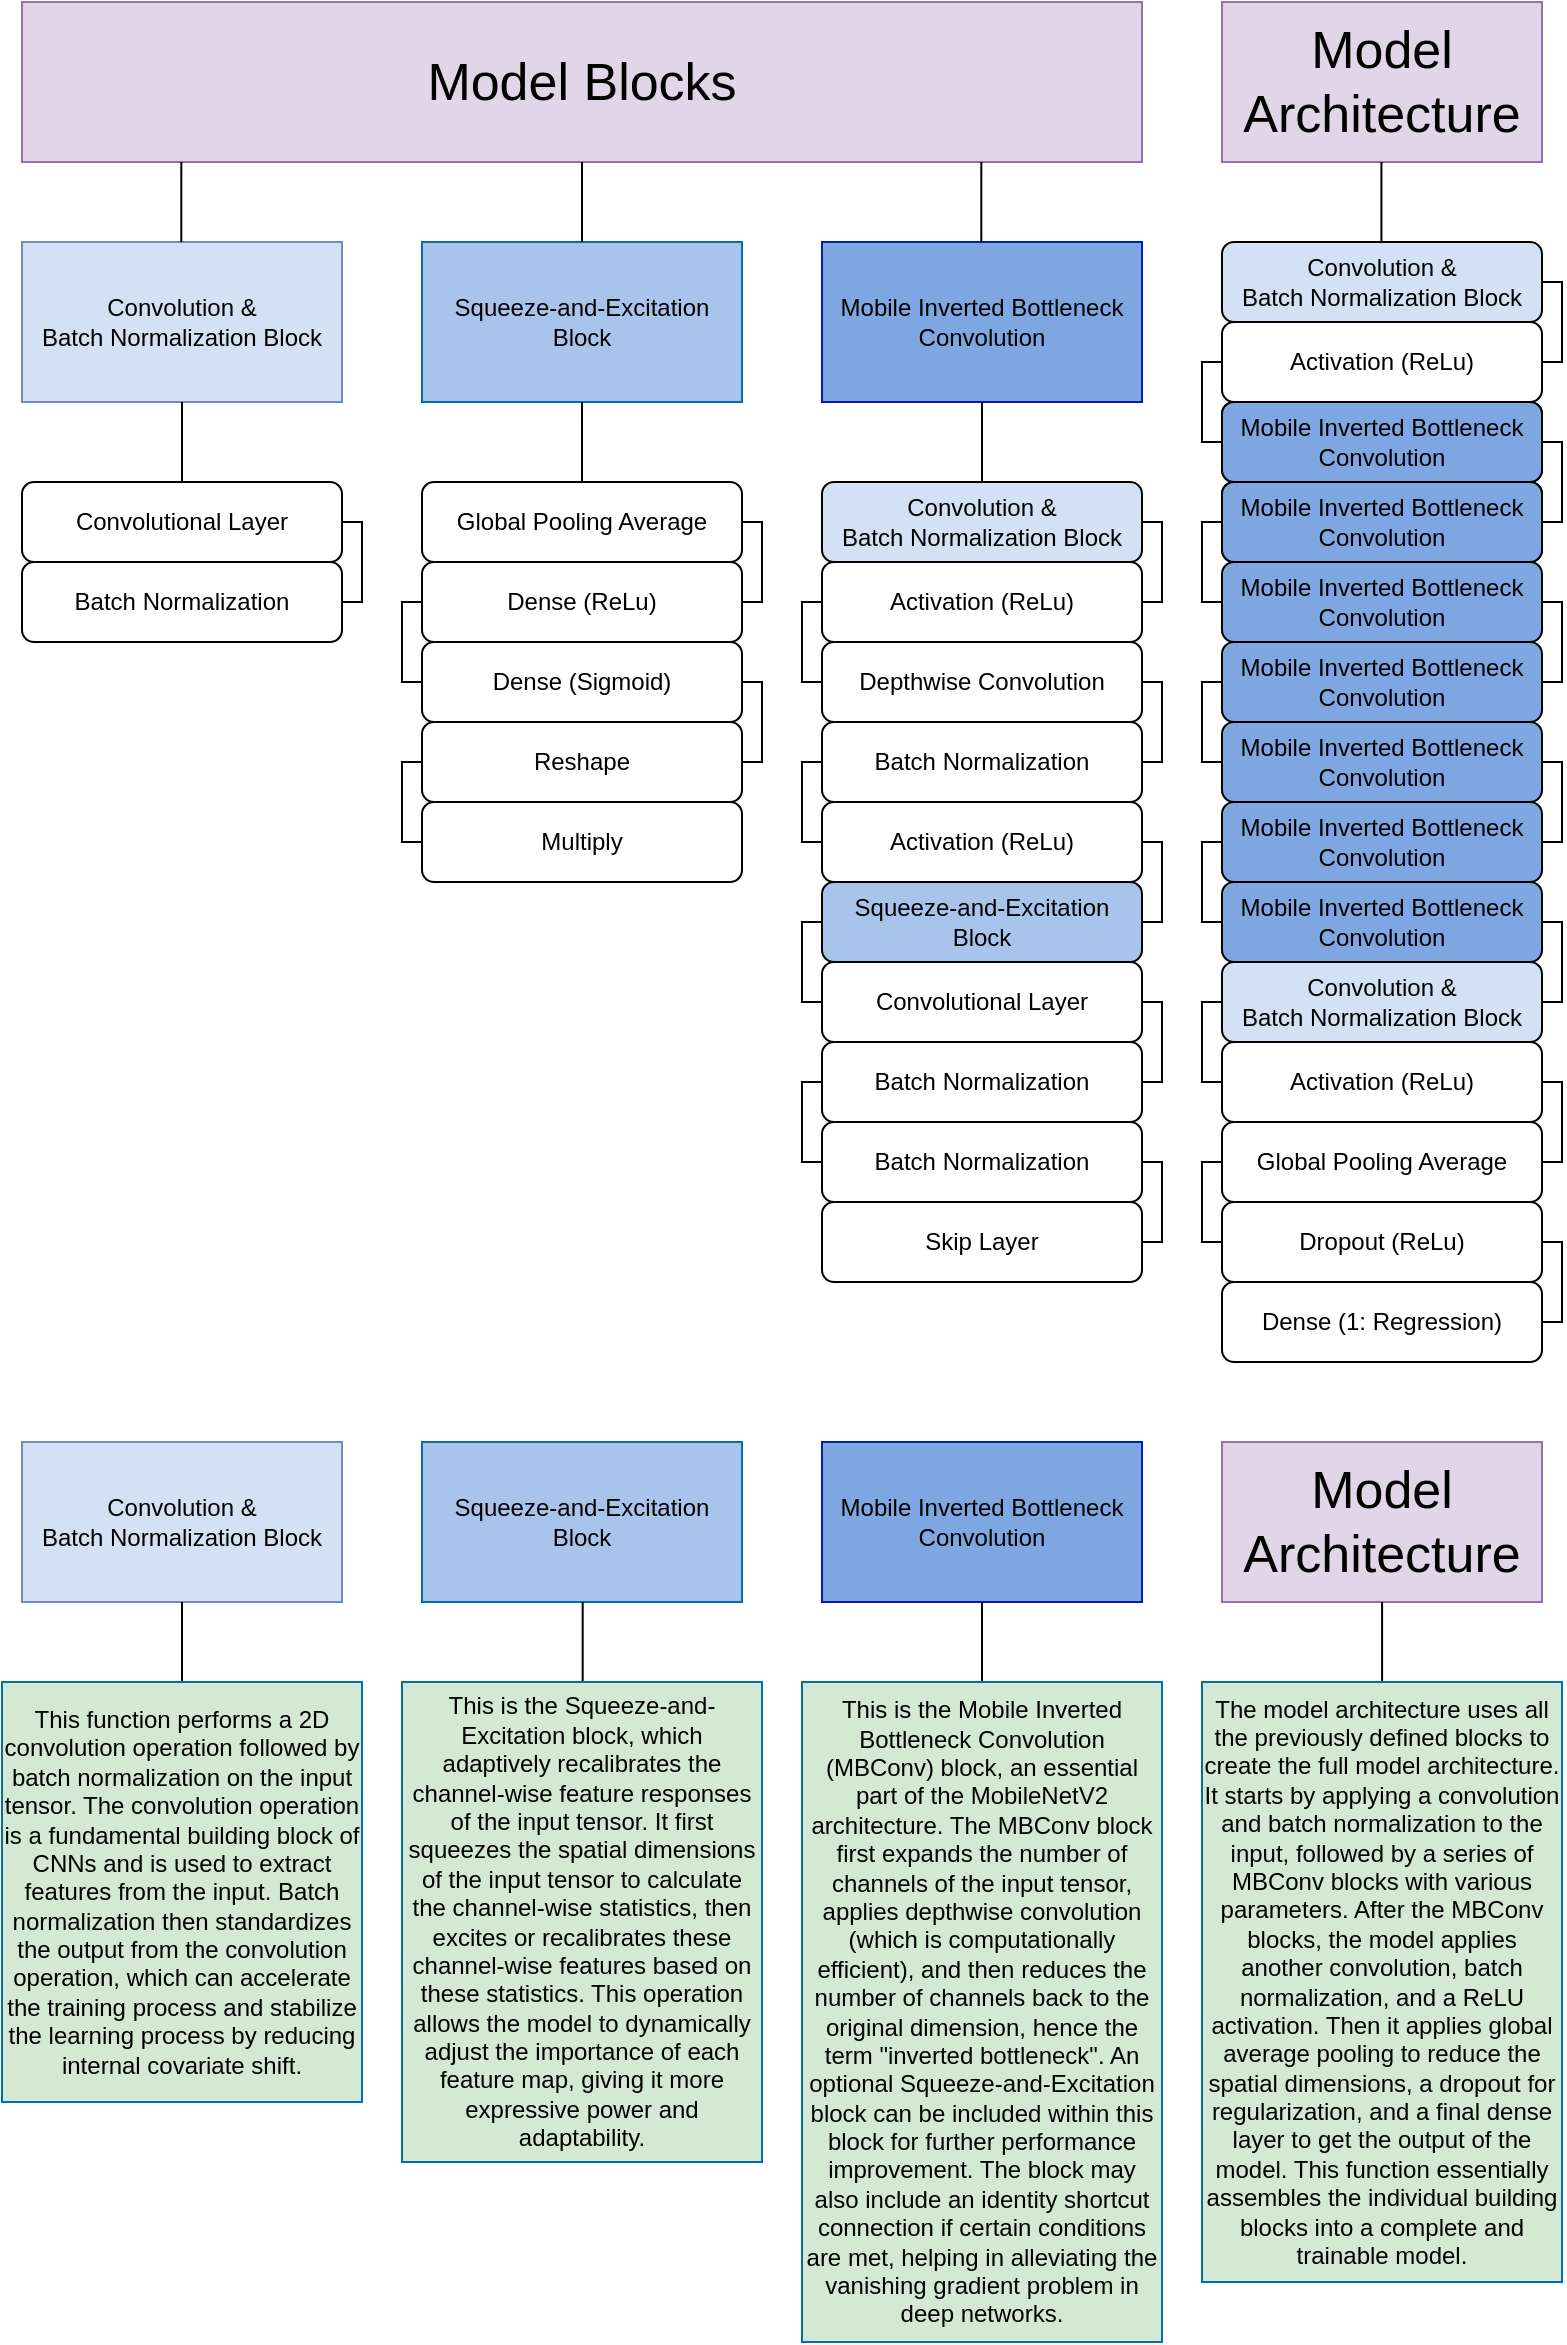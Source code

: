 <mxfile version="21.2.8" type="device">
  <diagram name="Page-1" id="oQLrQBmqA9R2K0js7FYL">
    <mxGraphModel dx="1687" dy="993" grid="1" gridSize="10" guides="1" tooltips="1" connect="1" arrows="1" fold="1" page="1" pageScale="1" pageWidth="850" pageHeight="1100" math="0" shadow="0">
      <root>
        <mxCell id="0" />
        <mxCell id="1" parent="0" />
        <mxCell id="bEzMv0OMrxIizuBKOU3A-6" value="Convolution &amp;amp;&lt;br style=&quot;border-color: var(--border-color);&quot;&gt;Batch Normalization Block" style="rounded=0;whiteSpace=wrap;html=1;fillColor=#D4E1F5;strokeColor=#6c8ebf;" parent="1" vertex="1">
          <mxGeometry x="40" y="160" width="160" height="80" as="geometry" />
        </mxCell>
        <mxCell id="bEzMv0OMrxIizuBKOU3A-7" value="&lt;font color=&quot;#000000&quot;&gt;Squeeze-and-Excitation Block&lt;/font&gt;" style="rounded=0;whiteSpace=wrap;html=1;fillColor=#A9C4EB;strokeColor=#006EAF;fontColor=#ffffff;" parent="1" vertex="1">
          <mxGeometry x="240" y="160" width="160" height="80" as="geometry" />
        </mxCell>
        <mxCell id="bEzMv0OMrxIizuBKOU3A-8" value="&lt;font color=&quot;#000000&quot;&gt;Mobile Inverted Bottleneck&lt;br style=&quot;border-color: var(--border-color);&quot;&gt;Convolution&lt;/font&gt;" style="rounded=0;whiteSpace=wrap;html=1;fillColor=#7EA6E0;strokeColor=#001DBC;fontColor=#ffffff;" parent="1" vertex="1">
          <mxGeometry x="440" y="160" width="160" height="80" as="geometry" />
        </mxCell>
        <mxCell id="4zZHCg6axxsVwyTyB8Jo-1" value="Convolutional Layer" style="rounded=1;whiteSpace=wrap;html=1;" vertex="1" parent="1">
          <mxGeometry x="40" y="280" width="160" height="40" as="geometry" />
        </mxCell>
        <mxCell id="4zZHCg6axxsVwyTyB8Jo-2" value="Batch Normalization" style="rounded=1;whiteSpace=wrap;html=1;" vertex="1" parent="1">
          <mxGeometry x="40" y="320" width="160" height="40" as="geometry" />
        </mxCell>
        <mxCell id="4zZHCg6axxsVwyTyB8Jo-4" value="" style="endArrow=none;html=1;rounded=0;entryX=0.5;entryY=1;entryDx=0;entryDy=0;exitX=0.5;exitY=0;exitDx=0;exitDy=0;" edge="1" parent="1" source="4zZHCg6axxsVwyTyB8Jo-1" target="bEzMv0OMrxIizuBKOU3A-6">
          <mxGeometry width="50" height="50" relative="1" as="geometry">
            <mxPoint x="250" y="130" as="sourcePoint" />
            <mxPoint x="300" y="80" as="targetPoint" />
          </mxGeometry>
        </mxCell>
        <mxCell id="4zZHCg6axxsVwyTyB8Jo-5" value="Global Pooling Average" style="rounded=1;whiteSpace=wrap;html=1;" vertex="1" parent="1">
          <mxGeometry x="240" y="280" width="160" height="40" as="geometry" />
        </mxCell>
        <mxCell id="4zZHCg6axxsVwyTyB8Jo-6" value="Dense (ReLu)" style="rounded=1;whiteSpace=wrap;html=1;" vertex="1" parent="1">
          <mxGeometry x="240" y="320" width="160" height="40" as="geometry" />
        </mxCell>
        <mxCell id="4zZHCg6axxsVwyTyB8Jo-7" value="Convolution &amp;amp;&lt;br style=&quot;border-color: var(--border-color);&quot;&gt;Batch Normalization Block" style="rounded=1;whiteSpace=wrap;html=1;fillColor=#D4E1F5;" vertex="1" parent="1">
          <mxGeometry x="440" y="280" width="160" height="40" as="geometry" />
        </mxCell>
        <mxCell id="4zZHCg6axxsVwyTyB8Jo-8" value="Activation (ReLu)" style="rounded=1;whiteSpace=wrap;html=1;" vertex="1" parent="1">
          <mxGeometry x="440" y="320" width="160" height="40" as="geometry" />
        </mxCell>
        <mxCell id="4zZHCg6axxsVwyTyB8Jo-9" value="" style="endArrow=none;html=1;rounded=0;entryX=0.5;entryY=1;entryDx=0;entryDy=0;exitX=0.5;exitY=0;exitDx=0;exitDy=0;" edge="1" parent="1" source="4zZHCg6axxsVwyTyB8Jo-5" target="bEzMv0OMrxIizuBKOU3A-7">
          <mxGeometry width="50" height="50" relative="1" as="geometry">
            <mxPoint x="130" y="290" as="sourcePoint" />
            <mxPoint x="130" y="250" as="targetPoint" />
          </mxGeometry>
        </mxCell>
        <mxCell id="4zZHCg6axxsVwyTyB8Jo-10" value="" style="endArrow=none;html=1;rounded=0;entryX=0.5;entryY=1;entryDx=0;entryDy=0;exitX=0.5;exitY=0;exitDx=0;exitDy=0;" edge="1" parent="1" source="4zZHCg6axxsVwyTyB8Jo-7" target="bEzMv0OMrxIizuBKOU3A-8">
          <mxGeometry width="50" height="50" relative="1" as="geometry">
            <mxPoint x="330" y="290" as="sourcePoint" />
            <mxPoint x="330" y="250" as="targetPoint" />
          </mxGeometry>
        </mxCell>
        <mxCell id="4zZHCg6axxsVwyTyB8Jo-11" value="Dense (Sigmoid)" style="rounded=1;whiteSpace=wrap;html=1;" vertex="1" parent="1">
          <mxGeometry x="240" y="360" width="160" height="40" as="geometry" />
        </mxCell>
        <mxCell id="4zZHCg6axxsVwyTyB8Jo-12" value="Reshape" style="rounded=1;whiteSpace=wrap;html=1;" vertex="1" parent="1">
          <mxGeometry x="240" y="400" width="160" height="40" as="geometry" />
        </mxCell>
        <mxCell id="4zZHCg6axxsVwyTyB8Jo-13" value="Multiply" style="rounded=1;whiteSpace=wrap;html=1;" vertex="1" parent="1">
          <mxGeometry x="240" y="440" width="160" height="40" as="geometry" />
        </mxCell>
        <mxCell id="4zZHCg6axxsVwyTyB8Jo-19" value="" style="endArrow=none;html=1;rounded=0;exitX=1;exitY=0.5;exitDx=0;exitDy=0;entryX=1;entryY=0.5;entryDx=0;entryDy=0;" edge="1" parent="1" source="4zZHCg6axxsVwyTyB8Jo-5" target="4zZHCg6axxsVwyTyB8Jo-6">
          <mxGeometry width="50" height="50" relative="1" as="geometry">
            <mxPoint x="410" y="310" as="sourcePoint" />
            <mxPoint x="460" y="260" as="targetPoint" />
            <Array as="points">
              <mxPoint x="410" y="300" />
              <mxPoint x="410" y="320" />
              <mxPoint x="410" y="340" />
            </Array>
          </mxGeometry>
        </mxCell>
        <mxCell id="4zZHCg6axxsVwyTyB8Jo-22" value="" style="endArrow=none;html=1;rounded=0;exitX=0;exitY=0.5;exitDx=0;exitDy=0;" edge="1" parent="1" source="4zZHCg6axxsVwyTyB8Jo-6">
          <mxGeometry width="50" height="50" relative="1" as="geometry">
            <mxPoint x="410" y="310" as="sourcePoint" />
            <mxPoint x="240" y="380" as="targetPoint" />
            <Array as="points">
              <mxPoint x="230" y="340" />
              <mxPoint x="230" y="380" />
            </Array>
          </mxGeometry>
        </mxCell>
        <mxCell id="4zZHCg6axxsVwyTyB8Jo-23" value="" style="endArrow=none;html=1;rounded=0;entryX=0;entryY=0.5;entryDx=0;entryDy=0;exitX=0;exitY=0.5;exitDx=0;exitDy=0;" edge="1" parent="1" source="4zZHCg6axxsVwyTyB8Jo-13" target="4zZHCg6axxsVwyTyB8Jo-12">
          <mxGeometry width="50" height="50" relative="1" as="geometry">
            <mxPoint x="160" y="470" as="sourcePoint" />
            <mxPoint x="210" y="420" as="targetPoint" />
            <Array as="points">
              <mxPoint x="230" y="460" />
              <mxPoint x="230" y="440" />
              <mxPoint x="230" y="420" />
            </Array>
          </mxGeometry>
        </mxCell>
        <mxCell id="4zZHCg6axxsVwyTyB8Jo-24" value="" style="endArrow=none;html=1;rounded=0;exitX=1;exitY=0.5;exitDx=0;exitDy=0;entryX=1;entryY=0.5;entryDx=0;entryDy=0;" edge="1" parent="1">
          <mxGeometry width="50" height="50" relative="1" as="geometry">
            <mxPoint x="400" y="380" as="sourcePoint" />
            <mxPoint x="400" y="420" as="targetPoint" />
            <Array as="points">
              <mxPoint x="410" y="380" />
              <mxPoint x="410" y="400" />
              <mxPoint x="410" y="420" />
            </Array>
          </mxGeometry>
        </mxCell>
        <mxCell id="4zZHCg6axxsVwyTyB8Jo-25" value="" style="endArrow=none;html=1;rounded=0;entryX=1;entryY=0.5;entryDx=0;entryDy=0;" edge="1" parent="1">
          <mxGeometry width="50" height="50" relative="1" as="geometry">
            <mxPoint x="200" y="300" as="sourcePoint" />
            <mxPoint x="200" y="340" as="targetPoint" />
            <Array as="points">
              <mxPoint x="210" y="300" />
              <mxPoint x="210" y="320" />
              <mxPoint x="210" y="340" />
            </Array>
          </mxGeometry>
        </mxCell>
        <mxCell id="4zZHCg6axxsVwyTyB8Jo-26" value="Depthwise Convolution" style="rounded=1;whiteSpace=wrap;html=1;" vertex="1" parent="1">
          <mxGeometry x="440" y="360" width="160" height="40" as="geometry" />
        </mxCell>
        <mxCell id="4zZHCg6axxsVwyTyB8Jo-27" value="Batch Normalization" style="rounded=1;whiteSpace=wrap;html=1;" vertex="1" parent="1">
          <mxGeometry x="440" y="400" width="160" height="40" as="geometry" />
        </mxCell>
        <mxCell id="4zZHCg6axxsVwyTyB8Jo-28" value="Activation (ReLu)" style="rounded=1;whiteSpace=wrap;html=1;" vertex="1" parent="1">
          <mxGeometry x="440" y="440" width="160" height="40" as="geometry" />
        </mxCell>
        <mxCell id="4zZHCg6axxsVwyTyB8Jo-29" value="" style="endArrow=none;html=1;rounded=0;exitX=1;exitY=0.5;exitDx=0;exitDy=0;entryX=1;entryY=0.5;entryDx=0;entryDy=0;" edge="1" parent="1">
          <mxGeometry width="50" height="50" relative="1" as="geometry">
            <mxPoint x="600" y="300" as="sourcePoint" />
            <mxPoint x="600" y="340" as="targetPoint" />
            <Array as="points">
              <mxPoint x="610" y="300" />
              <mxPoint x="610" y="320" />
              <mxPoint x="610" y="340" />
            </Array>
          </mxGeometry>
        </mxCell>
        <mxCell id="4zZHCg6axxsVwyTyB8Jo-30" value="" style="endArrow=none;html=1;rounded=0;exitX=1;exitY=0.5;exitDx=0;exitDy=0;entryX=1;entryY=0.5;entryDx=0;entryDy=0;" edge="1" parent="1">
          <mxGeometry width="50" height="50" relative="1" as="geometry">
            <mxPoint x="600" y="380" as="sourcePoint" />
            <mxPoint x="600" y="420" as="targetPoint" />
            <Array as="points">
              <mxPoint x="610" y="380" />
              <mxPoint x="610" y="400" />
              <mxPoint x="610" y="420" />
            </Array>
          </mxGeometry>
        </mxCell>
        <mxCell id="4zZHCg6axxsVwyTyB8Jo-31" value="" style="endArrow=none;html=1;rounded=0;exitX=1;exitY=0.5;exitDx=0;exitDy=0;entryX=1;entryY=0.5;entryDx=0;entryDy=0;" edge="1" parent="1">
          <mxGeometry width="50" height="50" relative="1" as="geometry">
            <mxPoint x="600" y="460" as="sourcePoint" />
            <mxPoint x="600" y="500" as="targetPoint" />
            <Array as="points">
              <mxPoint x="610" y="460" />
              <mxPoint x="610" y="480" />
              <mxPoint x="610" y="500" />
            </Array>
          </mxGeometry>
        </mxCell>
        <mxCell id="4zZHCg6axxsVwyTyB8Jo-32" value="" style="endArrow=none;html=1;rounded=0;exitX=0;exitY=0.5;exitDx=0;exitDy=0;" edge="1" parent="1">
          <mxGeometry width="50" height="50" relative="1" as="geometry">
            <mxPoint x="440" y="340" as="sourcePoint" />
            <mxPoint x="440" y="380" as="targetPoint" />
            <Array as="points">
              <mxPoint x="430" y="340" />
              <mxPoint x="430" y="380" />
            </Array>
          </mxGeometry>
        </mxCell>
        <mxCell id="4zZHCg6axxsVwyTyB8Jo-33" value="" style="endArrow=none;html=1;rounded=0;exitX=0;exitY=0.5;exitDx=0;exitDy=0;" edge="1" parent="1">
          <mxGeometry width="50" height="50" relative="1" as="geometry">
            <mxPoint x="440" y="420" as="sourcePoint" />
            <mxPoint x="440" y="460" as="targetPoint" />
            <Array as="points">
              <mxPoint x="430" y="420" />
              <mxPoint x="430" y="460" />
            </Array>
          </mxGeometry>
        </mxCell>
        <mxCell id="4zZHCg6axxsVwyTyB8Jo-34" value="Squeeze-and-Excitation Block" style="rounded=1;whiteSpace=wrap;html=1;fillColor=#A9C4EB;" vertex="1" parent="1">
          <mxGeometry x="440" y="480" width="160" height="40" as="geometry" />
        </mxCell>
        <mxCell id="4zZHCg6axxsVwyTyB8Jo-35" value="Convolutional Layer" style="rounded=1;whiteSpace=wrap;html=1;" vertex="1" parent="1">
          <mxGeometry x="440" y="520" width="160" height="40" as="geometry" />
        </mxCell>
        <mxCell id="4zZHCg6axxsVwyTyB8Jo-36" value="Batch Normalization" style="rounded=1;whiteSpace=wrap;html=1;" vertex="1" parent="1">
          <mxGeometry x="440" y="560" width="160" height="40" as="geometry" />
        </mxCell>
        <mxCell id="4zZHCg6axxsVwyTyB8Jo-37" value="Batch Normalization" style="rounded=1;whiteSpace=wrap;html=1;" vertex="1" parent="1">
          <mxGeometry x="440" y="600" width="160" height="40" as="geometry" />
        </mxCell>
        <mxCell id="4zZHCg6axxsVwyTyB8Jo-38" value="Skip Layer" style="rounded=1;whiteSpace=wrap;html=1;" vertex="1" parent="1">
          <mxGeometry x="440" y="640" width="160" height="40" as="geometry" />
        </mxCell>
        <mxCell id="4zZHCg6axxsVwyTyB8Jo-39" value="" style="endArrow=none;html=1;rounded=0;exitX=1;exitY=0.5;exitDx=0;exitDy=0;entryX=1;entryY=0.5;entryDx=0;entryDy=0;" edge="1" parent="1">
          <mxGeometry width="50" height="50" relative="1" as="geometry">
            <mxPoint x="600" y="540" as="sourcePoint" />
            <mxPoint x="600" y="580" as="targetPoint" />
            <Array as="points">
              <mxPoint x="610" y="540" />
              <mxPoint x="610" y="560" />
              <mxPoint x="610" y="580" />
            </Array>
          </mxGeometry>
        </mxCell>
        <mxCell id="4zZHCg6axxsVwyTyB8Jo-40" value="" style="endArrow=none;html=1;rounded=0;exitX=1;exitY=0.5;exitDx=0;exitDy=0;entryX=1;entryY=0.5;entryDx=0;entryDy=0;" edge="1" parent="1">
          <mxGeometry width="50" height="50" relative="1" as="geometry">
            <mxPoint x="600" y="620" as="sourcePoint" />
            <mxPoint x="600" y="660" as="targetPoint" />
            <Array as="points">
              <mxPoint x="610" y="620" />
              <mxPoint x="610" y="640" />
              <mxPoint x="610" y="660" />
            </Array>
          </mxGeometry>
        </mxCell>
        <mxCell id="4zZHCg6axxsVwyTyB8Jo-41" value="" style="endArrow=none;html=1;rounded=0;exitX=0;exitY=0.5;exitDx=0;exitDy=0;" edge="1" parent="1">
          <mxGeometry width="50" height="50" relative="1" as="geometry">
            <mxPoint x="440" y="500" as="sourcePoint" />
            <mxPoint x="440" y="540" as="targetPoint" />
            <Array as="points">
              <mxPoint x="430" y="500" />
              <mxPoint x="430" y="540" />
            </Array>
          </mxGeometry>
        </mxCell>
        <mxCell id="4zZHCg6axxsVwyTyB8Jo-42" value="" style="endArrow=none;html=1;rounded=0;exitX=0;exitY=0.5;exitDx=0;exitDy=0;" edge="1" parent="1">
          <mxGeometry width="50" height="50" relative="1" as="geometry">
            <mxPoint x="440" y="580" as="sourcePoint" />
            <mxPoint x="440" y="620" as="targetPoint" />
            <Array as="points">
              <mxPoint x="430" y="580" />
              <mxPoint x="430" y="620" />
            </Array>
          </mxGeometry>
        </mxCell>
        <mxCell id="4zZHCg6axxsVwyTyB8Jo-48" value="Convolution &amp;amp;&lt;br style=&quot;border-color: var(--border-color);&quot;&gt;Batch Normalization Block" style="rounded=1;whiteSpace=wrap;html=1;fillColor=#D4E1F5;" vertex="1" parent="1">
          <mxGeometry x="640" y="160" width="160" height="40" as="geometry" />
        </mxCell>
        <mxCell id="4zZHCg6axxsVwyTyB8Jo-49" value="Activation (ReLu)" style="rounded=1;whiteSpace=wrap;html=1;" vertex="1" parent="1">
          <mxGeometry x="640" y="200" width="160" height="40" as="geometry" />
        </mxCell>
        <mxCell id="4zZHCg6axxsVwyTyB8Jo-51" value="Mobile Inverted Bottleneck&lt;br style=&quot;border-color: var(--border-color);&quot;&gt;Convolution" style="rounded=1;whiteSpace=wrap;html=1;" vertex="1" parent="1">
          <mxGeometry x="640" y="240" width="160" height="40" as="geometry" />
        </mxCell>
        <mxCell id="4zZHCg6axxsVwyTyB8Jo-52" value="Mobile Inverted Bottleneck&lt;br style=&quot;border-color: var(--border-color);&quot;&gt;Convolution" style="rounded=1;whiteSpace=wrap;html=1;" vertex="1" parent="1">
          <mxGeometry x="640" y="280" width="160" height="40" as="geometry" />
        </mxCell>
        <mxCell id="4zZHCg6axxsVwyTyB8Jo-53" value="Mobile Inverted Bottleneck&lt;br style=&quot;border-color: var(--border-color);&quot;&gt;Convolution" style="rounded=1;whiteSpace=wrap;html=1;fillColor=#7EA6E0;" vertex="1" parent="1">
          <mxGeometry x="640" y="320" width="160" height="40" as="geometry" />
        </mxCell>
        <mxCell id="4zZHCg6axxsVwyTyB8Jo-54" value="" style="endArrow=none;html=1;rounded=0;exitX=1;exitY=0.5;exitDx=0;exitDy=0;entryX=1;entryY=0.5;entryDx=0;entryDy=0;" edge="1" parent="1">
          <mxGeometry width="50" height="50" relative="1" as="geometry">
            <mxPoint x="800" y="180" as="sourcePoint" />
            <mxPoint x="800" y="220" as="targetPoint" />
            <Array as="points">
              <mxPoint x="810" y="180" />
              <mxPoint x="810" y="200" />
              <mxPoint x="810" y="220" />
            </Array>
          </mxGeometry>
        </mxCell>
        <mxCell id="4zZHCg6axxsVwyTyB8Jo-55" value="" style="endArrow=none;html=1;rounded=0;exitX=1;exitY=0.5;exitDx=0;exitDy=0;entryX=1;entryY=0.5;entryDx=0;entryDy=0;" edge="1" parent="1">
          <mxGeometry width="50" height="50" relative="1" as="geometry">
            <mxPoint x="800" y="260" as="sourcePoint" />
            <mxPoint x="800" y="300" as="targetPoint" />
            <Array as="points">
              <mxPoint x="810" y="260" />
              <mxPoint x="810" y="280" />
              <mxPoint x="810" y="300" />
            </Array>
          </mxGeometry>
        </mxCell>
        <mxCell id="4zZHCg6axxsVwyTyB8Jo-56" value="" style="endArrow=none;html=1;rounded=0;exitX=1;exitY=0.5;exitDx=0;exitDy=0;entryX=1;entryY=0.5;entryDx=0;entryDy=0;" edge="1" parent="1">
          <mxGeometry width="50" height="50" relative="1" as="geometry">
            <mxPoint x="800" y="340" as="sourcePoint" />
            <mxPoint x="800" y="380" as="targetPoint" />
            <Array as="points">
              <mxPoint x="810" y="340" />
              <mxPoint x="810" y="360" />
              <mxPoint x="810" y="380" />
            </Array>
          </mxGeometry>
        </mxCell>
        <mxCell id="4zZHCg6axxsVwyTyB8Jo-57" value="" style="endArrow=none;html=1;rounded=0;exitX=0;exitY=0.5;exitDx=0;exitDy=0;" edge="1" parent="1">
          <mxGeometry width="50" height="50" relative="1" as="geometry">
            <mxPoint x="640" y="220" as="sourcePoint" />
            <mxPoint x="640" y="260" as="targetPoint" />
            <Array as="points">
              <mxPoint x="630" y="220" />
              <mxPoint x="630" y="260" />
            </Array>
          </mxGeometry>
        </mxCell>
        <mxCell id="4zZHCg6axxsVwyTyB8Jo-58" value="" style="endArrow=none;html=1;rounded=0;exitX=0;exitY=0.5;exitDx=0;exitDy=0;" edge="1" parent="1">
          <mxGeometry width="50" height="50" relative="1" as="geometry">
            <mxPoint x="640" y="300" as="sourcePoint" />
            <mxPoint x="640" y="340" as="targetPoint" />
            <Array as="points">
              <mxPoint x="630" y="300" />
              <mxPoint x="630" y="340" />
            </Array>
          </mxGeometry>
        </mxCell>
        <mxCell id="4zZHCg6axxsVwyTyB8Jo-59" value="Mobile Inverted Bottleneck&lt;br style=&quot;border-color: var(--border-color);&quot;&gt;Convolution" style="rounded=1;whiteSpace=wrap;html=1;fillColor=#7EA6E0;" vertex="1" parent="1">
          <mxGeometry x="640" y="360" width="160" height="40" as="geometry" />
        </mxCell>
        <mxCell id="4zZHCg6axxsVwyTyB8Jo-60" value="Mobile Inverted Bottleneck&lt;br style=&quot;border-color: var(--border-color);&quot;&gt;Convolution" style="rounded=1;whiteSpace=wrap;html=1;fillColor=#7EA6E0;" vertex="1" parent="1">
          <mxGeometry x="640" y="400" width="160" height="40" as="geometry" />
        </mxCell>
        <mxCell id="4zZHCg6axxsVwyTyB8Jo-61" value="Mobile Inverted Bottleneck&lt;br style=&quot;border-color: var(--border-color);&quot;&gt;Convolution" style="rounded=1;whiteSpace=wrap;html=1;fillColor=#7EA6E0;" vertex="1" parent="1">
          <mxGeometry x="640" y="440" width="160" height="40" as="geometry" />
        </mxCell>
        <mxCell id="4zZHCg6axxsVwyTyB8Jo-62" value="Mobile Inverted Bottleneck&lt;br style=&quot;border-color: var(--border-color);&quot;&gt;Convolution" style="rounded=1;whiteSpace=wrap;html=1;fillColor=#7EA6E0;" vertex="1" parent="1">
          <mxGeometry x="640" y="480" width="160" height="40" as="geometry" />
        </mxCell>
        <mxCell id="4zZHCg6axxsVwyTyB8Jo-63" value="Convolution &amp;amp;&lt;br style=&quot;border-color: var(--border-color);&quot;&gt;Batch Normalization Block" style="rounded=1;whiteSpace=wrap;html=1;fillColor=#D4E1F5;" vertex="1" parent="1">
          <mxGeometry x="640" y="520" width="160" height="40" as="geometry" />
        </mxCell>
        <mxCell id="4zZHCg6axxsVwyTyB8Jo-64" value="" style="endArrow=none;html=1;rounded=0;exitX=1;exitY=0.5;exitDx=0;exitDy=0;entryX=1;entryY=0.5;entryDx=0;entryDy=0;" edge="1" parent="1">
          <mxGeometry width="50" height="50" relative="1" as="geometry">
            <mxPoint x="800" y="420" as="sourcePoint" />
            <mxPoint x="800" y="460" as="targetPoint" />
            <Array as="points">
              <mxPoint x="810" y="420" />
              <mxPoint x="810" y="440" />
              <mxPoint x="810" y="460" />
            </Array>
          </mxGeometry>
        </mxCell>
        <mxCell id="4zZHCg6axxsVwyTyB8Jo-65" value="" style="endArrow=none;html=1;rounded=0;exitX=1;exitY=0.5;exitDx=0;exitDy=0;entryX=1;entryY=0.5;entryDx=0;entryDy=0;" edge="1" parent="1">
          <mxGeometry width="50" height="50" relative="1" as="geometry">
            <mxPoint x="800" y="500" as="sourcePoint" />
            <mxPoint x="800" y="540" as="targetPoint" />
            <Array as="points">
              <mxPoint x="810" y="500" />
              <mxPoint x="810" y="520" />
              <mxPoint x="810" y="540" />
            </Array>
          </mxGeometry>
        </mxCell>
        <mxCell id="4zZHCg6axxsVwyTyB8Jo-66" value="" style="endArrow=none;html=1;rounded=0;exitX=0;exitY=0.5;exitDx=0;exitDy=0;" edge="1" parent="1">
          <mxGeometry width="50" height="50" relative="1" as="geometry">
            <mxPoint x="640" y="380" as="sourcePoint" />
            <mxPoint x="640" y="420" as="targetPoint" />
            <Array as="points">
              <mxPoint x="630" y="380" />
              <mxPoint x="630" y="420" />
            </Array>
          </mxGeometry>
        </mxCell>
        <mxCell id="4zZHCg6axxsVwyTyB8Jo-67" value="" style="endArrow=none;html=1;rounded=0;exitX=0;exitY=0.5;exitDx=0;exitDy=0;" edge="1" parent="1">
          <mxGeometry width="50" height="50" relative="1" as="geometry">
            <mxPoint x="640" y="460" as="sourcePoint" />
            <mxPoint x="640" y="500" as="targetPoint" />
            <Array as="points">
              <mxPoint x="630" y="460" />
              <mxPoint x="630" y="500" />
            </Array>
          </mxGeometry>
        </mxCell>
        <mxCell id="4zZHCg6axxsVwyTyB8Jo-68" value="&lt;font style=&quot;font-size: 26px;&quot;&gt;Model Blocks&lt;/font&gt;" style="rounded=0;whiteSpace=wrap;html=1;fillColor=#e1d5e7;strokeColor=#9673a6;" vertex="1" parent="1">
          <mxGeometry x="40" y="40" width="560" height="80" as="geometry" />
        </mxCell>
        <mxCell id="4zZHCg6axxsVwyTyB8Jo-70" value="&lt;font style=&quot;font-size: 26px;&quot;&gt;Model Architecture&lt;/font&gt;" style="rounded=0;whiteSpace=wrap;html=1;fillColor=#e1d5e7;strokeColor=#9673a6;" vertex="1" parent="1">
          <mxGeometry x="640" y="40" width="160" height="80" as="geometry" />
        </mxCell>
        <mxCell id="4zZHCg6axxsVwyTyB8Jo-74" value="" style="endArrow=none;html=1;rounded=0;entryX=0.5;entryY=1;entryDx=0;entryDy=0;exitX=0.5;exitY=0;exitDx=0;exitDy=0;" edge="1" parent="1" source="bEzMv0OMrxIizuBKOU3A-7" target="4zZHCg6axxsVwyTyB8Jo-68">
          <mxGeometry width="50" height="50" relative="1" as="geometry">
            <mxPoint x="300" y="-10" as="sourcePoint" />
            <mxPoint x="350" y="-60" as="targetPoint" />
          </mxGeometry>
        </mxCell>
        <mxCell id="4zZHCg6axxsVwyTyB8Jo-75" value="" style="endArrow=none;html=1;rounded=0;entryX=0.5;entryY=1;entryDx=0;entryDy=0;exitX=0.5;exitY=0;exitDx=0;exitDy=0;" edge="1" parent="1">
          <mxGeometry width="50" height="50" relative="1" as="geometry">
            <mxPoint x="119.66" y="160" as="sourcePoint" />
            <mxPoint x="119.66" y="120" as="targetPoint" />
          </mxGeometry>
        </mxCell>
        <mxCell id="4zZHCg6axxsVwyTyB8Jo-76" value="" style="endArrow=none;html=1;rounded=0;entryX=0.5;entryY=1;entryDx=0;entryDy=0;exitX=0.5;exitY=0;exitDx=0;exitDy=0;" edge="1" parent="1">
          <mxGeometry width="50" height="50" relative="1" as="geometry">
            <mxPoint x="519.66" y="160" as="sourcePoint" />
            <mxPoint x="519.66" y="120" as="targetPoint" />
          </mxGeometry>
        </mxCell>
        <mxCell id="4zZHCg6axxsVwyTyB8Jo-78" value="Activation (ReLu)" style="rounded=1;whiteSpace=wrap;html=1;" vertex="1" parent="1">
          <mxGeometry x="640" y="560" width="160" height="40" as="geometry" />
        </mxCell>
        <mxCell id="4zZHCg6axxsVwyTyB8Jo-79" value="Dropout (ReLu)" style="rounded=1;whiteSpace=wrap;html=1;" vertex="1" parent="1">
          <mxGeometry x="640" y="640" width="160" height="40" as="geometry" />
        </mxCell>
        <mxCell id="4zZHCg6axxsVwyTyB8Jo-80" value="Global Pooling Average" style="rounded=1;whiteSpace=wrap;html=1;" vertex="1" parent="1">
          <mxGeometry x="640" y="600" width="160" height="40" as="geometry" />
        </mxCell>
        <mxCell id="4zZHCg6axxsVwyTyB8Jo-81" value="Dense (1: Regression)" style="rounded=1;whiteSpace=wrap;html=1;" vertex="1" parent="1">
          <mxGeometry x="640" y="680" width="160" height="40" as="geometry" />
        </mxCell>
        <mxCell id="4zZHCg6axxsVwyTyB8Jo-82" value="" style="endArrow=none;html=1;rounded=0;exitX=0;exitY=0.5;exitDx=0;exitDy=0;" edge="1" parent="1">
          <mxGeometry width="50" height="50" relative="1" as="geometry">
            <mxPoint x="640" y="540" as="sourcePoint" />
            <mxPoint x="640" y="580" as="targetPoint" />
            <Array as="points">
              <mxPoint x="630" y="540" />
              <mxPoint x="630" y="580" />
            </Array>
          </mxGeometry>
        </mxCell>
        <mxCell id="4zZHCg6axxsVwyTyB8Jo-83" value="" style="endArrow=none;html=1;rounded=0;exitX=0;exitY=0.5;exitDx=0;exitDy=0;" edge="1" parent="1">
          <mxGeometry width="50" height="50" relative="1" as="geometry">
            <mxPoint x="640" y="620" as="sourcePoint" />
            <mxPoint x="640" y="660" as="targetPoint" />
            <Array as="points">
              <mxPoint x="630" y="620" />
              <mxPoint x="630" y="660" />
            </Array>
          </mxGeometry>
        </mxCell>
        <mxCell id="4zZHCg6axxsVwyTyB8Jo-85" value="" style="endArrow=none;html=1;rounded=0;exitX=1;exitY=0.5;exitDx=0;exitDy=0;entryX=1;entryY=0.5;entryDx=0;entryDy=0;" edge="1" parent="1">
          <mxGeometry width="50" height="50" relative="1" as="geometry">
            <mxPoint x="800" y="580" as="sourcePoint" />
            <mxPoint x="800" y="620" as="targetPoint" />
            <Array as="points">
              <mxPoint x="810" y="580" />
              <mxPoint x="810" y="600" />
              <mxPoint x="810" y="620" />
            </Array>
          </mxGeometry>
        </mxCell>
        <mxCell id="4zZHCg6axxsVwyTyB8Jo-86" value="" style="endArrow=none;html=1;rounded=0;exitX=1;exitY=0.5;exitDx=0;exitDy=0;entryX=1;entryY=0.5;entryDx=0;entryDy=0;" edge="1" parent="1">
          <mxGeometry width="50" height="50" relative="1" as="geometry">
            <mxPoint x="800" y="660" as="sourcePoint" />
            <mxPoint x="800" y="700" as="targetPoint" />
            <Array as="points">
              <mxPoint x="810" y="660" />
              <mxPoint x="810" y="680" />
              <mxPoint x="810" y="700" />
            </Array>
          </mxGeometry>
        </mxCell>
        <mxCell id="4zZHCg6axxsVwyTyB8Jo-87" value="" style="endArrow=none;html=1;rounded=0;entryX=0.5;entryY=1;entryDx=0;entryDy=0;exitX=0.5;exitY=0;exitDx=0;exitDy=0;" edge="1" parent="1">
          <mxGeometry width="50" height="50" relative="1" as="geometry">
            <mxPoint x="719.71" y="160" as="sourcePoint" />
            <mxPoint x="719.71" y="120" as="targetPoint" />
          </mxGeometry>
        </mxCell>
        <mxCell id="4zZHCg6axxsVwyTyB8Jo-88" value="Mobile Inverted Bottleneck&lt;br style=&quot;border-color: var(--border-color);&quot;&gt;Convolution" style="rounded=1;whiteSpace=wrap;html=1;fillColor=#7EA6E0;" vertex="1" parent="1">
          <mxGeometry x="640" y="240" width="160" height="40" as="geometry" />
        </mxCell>
        <mxCell id="4zZHCg6axxsVwyTyB8Jo-89" value="Mobile Inverted Bottleneck&lt;br style=&quot;border-color: var(--border-color);&quot;&gt;Convolution" style="rounded=1;whiteSpace=wrap;html=1;fillColor=#7EA6E0;" vertex="1" parent="1">
          <mxGeometry x="640" y="280" width="160" height="40" as="geometry" />
        </mxCell>
        <mxCell id="4zZHCg6axxsVwyTyB8Jo-91" value="Convolution &amp;amp;&lt;br style=&quot;border-color: var(--border-color);&quot;&gt;Batch Normalization Block" style="rounded=0;whiteSpace=wrap;html=1;fillColor=#D4E1F5;strokeColor=#6c8ebf;" vertex="1" parent="1">
          <mxGeometry x="40" y="760" width="160" height="80" as="geometry" />
        </mxCell>
        <mxCell id="4zZHCg6axxsVwyTyB8Jo-92" value="&lt;font color=&quot;#000000&quot;&gt;Squeeze-and-Excitation Block&lt;/font&gt;" style="rounded=0;whiteSpace=wrap;html=1;fillColor=#A9C4EB;strokeColor=#006EAF;fontColor=#ffffff;" vertex="1" parent="1">
          <mxGeometry x="240" y="760" width="160" height="80" as="geometry" />
        </mxCell>
        <mxCell id="4zZHCg6axxsVwyTyB8Jo-93" value="&lt;font color=&quot;#000000&quot;&gt;Mobile Inverted Bottleneck&lt;br style=&quot;border-color: var(--border-color);&quot;&gt;Convolution&lt;/font&gt;" style="rounded=0;whiteSpace=wrap;html=1;fillColor=#7EA6E0;strokeColor=#001DBC;fontColor=#ffffff;" vertex="1" parent="1">
          <mxGeometry x="440" y="760" width="160" height="80" as="geometry" />
        </mxCell>
        <mxCell id="4zZHCg6axxsVwyTyB8Jo-94" value="&lt;font style=&quot;font-size: 26px;&quot;&gt;Model Architecture&lt;/font&gt;" style="rounded=0;whiteSpace=wrap;html=1;fillColor=#e1d5e7;strokeColor=#9673a6;" vertex="1" parent="1">
          <mxGeometry x="640" y="760" width="160" height="80" as="geometry" />
        </mxCell>
        <mxCell id="4zZHCg6axxsVwyTyB8Jo-95" value="" style="endArrow=none;html=1;rounded=0;entryX=0.5;entryY=1;entryDx=0;entryDy=0;exitX=0.5;exitY=0;exitDx=0;exitDy=0;" edge="1" parent="1">
          <mxGeometry width="50" height="50" relative="1" as="geometry">
            <mxPoint x="320.34" y="880" as="sourcePoint" />
            <mxPoint x="320.34" y="840" as="targetPoint" />
          </mxGeometry>
        </mxCell>
        <mxCell id="4zZHCg6axxsVwyTyB8Jo-96" value="" style="endArrow=none;html=1;rounded=0;entryX=0.5;entryY=1;entryDx=0;entryDy=0;exitX=0.5;exitY=0;exitDx=0;exitDy=0;" edge="1" parent="1">
          <mxGeometry width="50" height="50" relative="1" as="geometry">
            <mxPoint x="120" y="880" as="sourcePoint" />
            <mxPoint x="120" y="840" as="targetPoint" />
          </mxGeometry>
        </mxCell>
        <mxCell id="4zZHCg6axxsVwyTyB8Jo-97" value="" style="endArrow=none;html=1;rounded=0;entryX=0.5;entryY=1;entryDx=0;entryDy=0;exitX=0.5;exitY=0;exitDx=0;exitDy=0;" edge="1" parent="1">
          <mxGeometry width="50" height="50" relative="1" as="geometry">
            <mxPoint x="520" y="880" as="sourcePoint" />
            <mxPoint x="520" y="840" as="targetPoint" />
          </mxGeometry>
        </mxCell>
        <mxCell id="4zZHCg6axxsVwyTyB8Jo-98" value="" style="endArrow=none;html=1;rounded=0;entryX=0.5;entryY=1;entryDx=0;entryDy=0;exitX=0.5;exitY=0;exitDx=0;exitDy=0;" edge="1" parent="1">
          <mxGeometry width="50" height="50" relative="1" as="geometry">
            <mxPoint x="720.05" y="880" as="sourcePoint" />
            <mxPoint x="720.05" y="840" as="targetPoint" />
          </mxGeometry>
        </mxCell>
        <mxCell id="4zZHCg6axxsVwyTyB8Jo-100" value="&lt;font color=&quot;#000000&quot;&gt;This function performs a 2D convolution operation followed by batch normalization on the input tensor. The convolution operation is a fundamental building block of CNNs and is used to extract features from the input. Batch normalization then standardizes the output from the convolution operation, which can accelerate the training process and stabilize the learning process by reducing internal covariate shift.&lt;/font&gt;" style="rounded=0;whiteSpace=wrap;html=1;fillColor=#D5E8D4;strokeColor=#006EAF;fontColor=#ffffff;" vertex="1" parent="1">
          <mxGeometry x="30" y="880" width="180" height="210" as="geometry" />
        </mxCell>
        <mxCell id="4zZHCg6axxsVwyTyB8Jo-101" value="&lt;font color=&quot;#000000&quot;&gt;This is the Squeeze-and-Excitation block, which adaptively recalibrates the channel-wise feature responses of the input tensor. It first squeezes the spatial dimensions of the input tensor to calculate the channel-wise statistics, then excites or recalibrates these channel-wise features based on these statistics. This operation allows the model to dynamically adjust the importance of each feature map, giving it more expressive power and adaptability.&lt;/font&gt;" style="rounded=0;whiteSpace=wrap;html=1;fillColor=#D5E8D4;strokeColor=#006EAF;fontColor=#ffffff;" vertex="1" parent="1">
          <mxGeometry x="230" y="880" width="180" height="240" as="geometry" />
        </mxCell>
        <mxCell id="4zZHCg6axxsVwyTyB8Jo-102" value="&lt;font color=&quot;#000000&quot;&gt;This is the Mobile Inverted Bottleneck Convolution (MBConv) block, an essential part of the MobileNetV2 architecture. The MBConv block first expands the number of channels of the input tensor, applies depthwise convolution (which is computationally efficient), and then reduces the number of channels back to the original dimension, hence the term &quot;inverted bottleneck&quot;. An optional Squeeze-and-Excitation block can be included within this block for further performance improvement. The block may also include an identity shortcut connection if certain conditions are met, helping in alleviating the vanishing gradient problem in deep networks.&lt;/font&gt;" style="rounded=0;whiteSpace=wrap;html=1;fillColor=#D5E8D4;strokeColor=#006EAF;fontColor=#ffffff;" vertex="1" parent="1">
          <mxGeometry x="430" y="880" width="180" height="330" as="geometry" />
        </mxCell>
        <mxCell id="4zZHCg6axxsVwyTyB8Jo-103" value="&lt;font color=&quot;#000000&quot;&gt;The model architecture uses all the previously defined blocks to create the full model architecture. It starts by applying a convolution and batch normalization to the input, followed by a series of MBConv blocks with various parameters. After the MBConv blocks, the model applies another convolution, batch normalization, and a ReLU activation. Then it applies global average pooling to reduce the spatial dimensions, a dropout for regularization, and a final dense layer to get the output of the model. This function essentially assembles the individual building blocks into a complete and trainable model.&lt;/font&gt;" style="rounded=0;whiteSpace=wrap;html=1;fillColor=#D5E8D4;strokeColor=#006EAF;fontColor=#ffffff;" vertex="1" parent="1">
          <mxGeometry x="630" y="880" width="180" height="300" as="geometry" />
        </mxCell>
      </root>
    </mxGraphModel>
  </diagram>
</mxfile>
